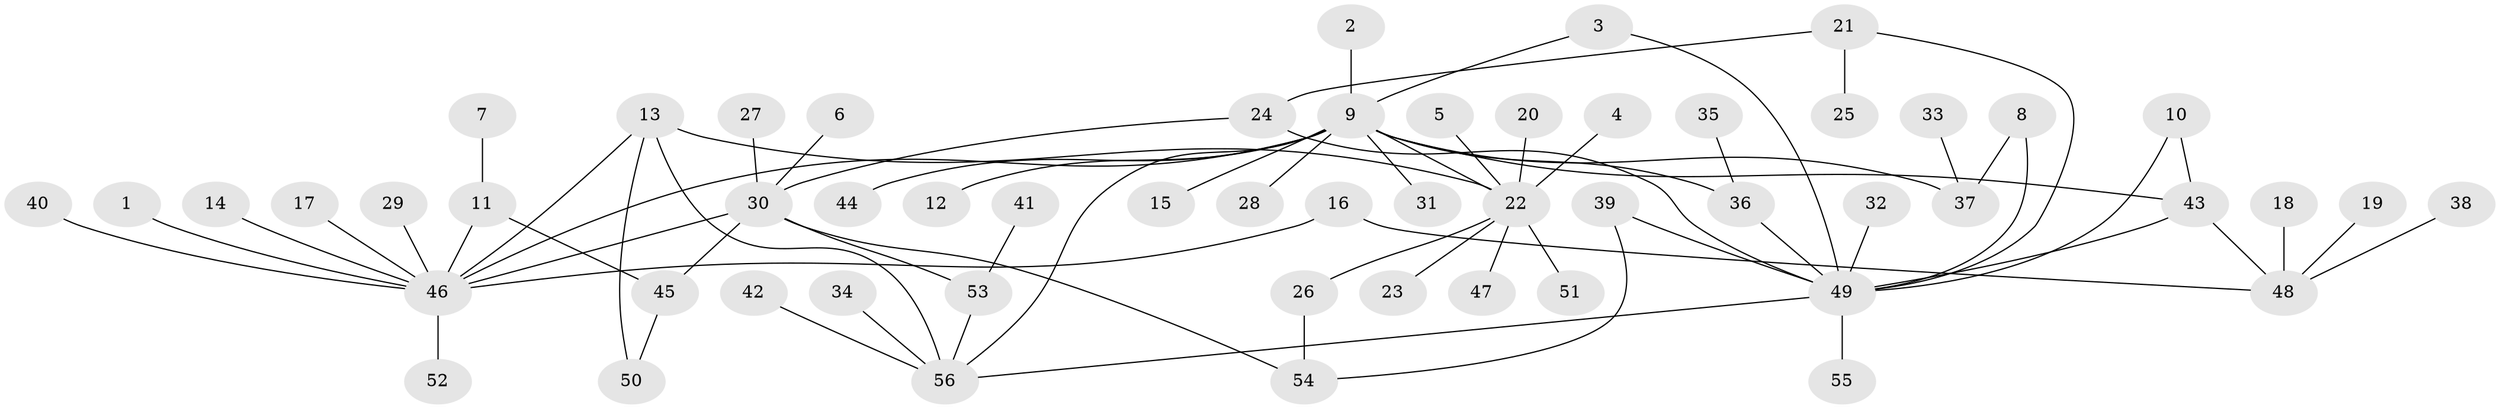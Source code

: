 // original degree distribution, {15: 0.008928571428571428, 13: 0.008928571428571428, 11: 0.008928571428571428, 1: 0.5982142857142857, 2: 0.16071428571428573, 8: 0.008928571428571428, 5: 0.03571428571428571, 9: 0.008928571428571428, 14: 0.008928571428571428, 3: 0.07142857142857142, 4: 0.07142857142857142, 7: 0.008928571428571428}
// Generated by graph-tools (version 1.1) at 2025/01/03/09/25 03:01:38]
// undirected, 56 vertices, 70 edges
graph export_dot {
graph [start="1"]
  node [color=gray90,style=filled];
  1;
  2;
  3;
  4;
  5;
  6;
  7;
  8;
  9;
  10;
  11;
  12;
  13;
  14;
  15;
  16;
  17;
  18;
  19;
  20;
  21;
  22;
  23;
  24;
  25;
  26;
  27;
  28;
  29;
  30;
  31;
  32;
  33;
  34;
  35;
  36;
  37;
  38;
  39;
  40;
  41;
  42;
  43;
  44;
  45;
  46;
  47;
  48;
  49;
  50;
  51;
  52;
  53;
  54;
  55;
  56;
  1 -- 46 [weight=1.0];
  2 -- 9 [weight=1.0];
  3 -- 9 [weight=1.0];
  3 -- 49 [weight=1.0];
  4 -- 22 [weight=1.0];
  5 -- 22 [weight=1.0];
  6 -- 30 [weight=1.0];
  7 -- 11 [weight=1.0];
  8 -- 37 [weight=1.0];
  8 -- 49 [weight=1.0];
  9 -- 12 [weight=1.0];
  9 -- 15 [weight=1.0];
  9 -- 22 [weight=1.0];
  9 -- 28 [weight=1.0];
  9 -- 31 [weight=1.0];
  9 -- 36 [weight=1.0];
  9 -- 37 [weight=1.0];
  9 -- 43 [weight=1.0];
  9 -- 44 [weight=1.0];
  9 -- 46 [weight=1.0];
  9 -- 56 [weight=1.0];
  10 -- 43 [weight=1.0];
  10 -- 49 [weight=1.0];
  11 -- 45 [weight=1.0];
  11 -- 46 [weight=1.0];
  13 -- 22 [weight=1.0];
  13 -- 46 [weight=1.0];
  13 -- 50 [weight=1.0];
  13 -- 56 [weight=1.0];
  14 -- 46 [weight=1.0];
  16 -- 46 [weight=1.0];
  16 -- 48 [weight=1.0];
  17 -- 46 [weight=1.0];
  18 -- 48 [weight=1.0];
  19 -- 48 [weight=1.0];
  20 -- 22 [weight=1.0];
  21 -- 24 [weight=1.0];
  21 -- 25 [weight=1.0];
  21 -- 49 [weight=1.0];
  22 -- 23 [weight=1.0];
  22 -- 26 [weight=1.0];
  22 -- 47 [weight=1.0];
  22 -- 51 [weight=1.0];
  24 -- 30 [weight=1.0];
  24 -- 49 [weight=1.0];
  26 -- 54 [weight=1.0];
  27 -- 30 [weight=1.0];
  29 -- 46 [weight=1.0];
  30 -- 45 [weight=1.0];
  30 -- 46 [weight=1.0];
  30 -- 53 [weight=1.0];
  30 -- 54 [weight=1.0];
  32 -- 49 [weight=1.0];
  33 -- 37 [weight=1.0];
  34 -- 56 [weight=1.0];
  35 -- 36 [weight=1.0];
  36 -- 49 [weight=1.0];
  38 -- 48 [weight=1.0];
  39 -- 49 [weight=1.0];
  39 -- 54 [weight=1.0];
  40 -- 46 [weight=1.0];
  41 -- 53 [weight=1.0];
  42 -- 56 [weight=1.0];
  43 -- 48 [weight=1.0];
  43 -- 49 [weight=1.0];
  45 -- 50 [weight=1.0];
  46 -- 52 [weight=1.0];
  49 -- 55 [weight=1.0];
  49 -- 56 [weight=1.0];
  53 -- 56 [weight=1.0];
}
